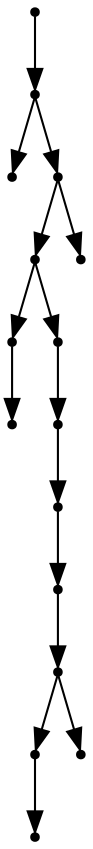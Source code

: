 digraph {
  15 [shape=point];
  14 [shape=point];
  0 [shape=point];
  13 [shape=point];
  11 [shape=point];
  2 [shape=point];
  1 [shape=point];
  10 [shape=point];
  9 [shape=point];
  8 [shape=point];
  7 [shape=point];
  6 [shape=point];
  4 [shape=point];
  3 [shape=point];
  5 [shape=point];
  12 [shape=point];
15 -> 14;
14 -> 0;
14 -> 13;
13 -> 11;
11 -> 2;
2 -> 1;
11 -> 10;
10 -> 9;
9 -> 8;
8 -> 7;
7 -> 6;
6 -> 4;
4 -> 3;
6 -> 5;
13 -> 12;
}
